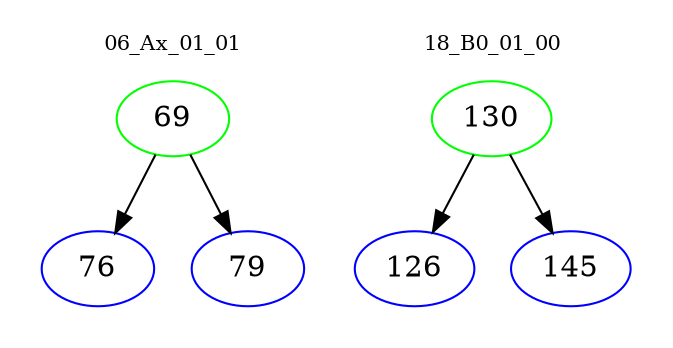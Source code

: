 digraph{
subgraph cluster_0 {
color = white
label = "06_Ax_01_01";
fontsize=10;
T0_69 [label="69", color="green"]
T0_69 -> T0_76 [color="black"]
T0_76 [label="76", color="blue"]
T0_69 -> T0_79 [color="black"]
T0_79 [label="79", color="blue"]
}
subgraph cluster_1 {
color = white
label = "18_B0_01_00";
fontsize=10;
T1_130 [label="130", color="green"]
T1_130 -> T1_126 [color="black"]
T1_126 [label="126", color="blue"]
T1_130 -> T1_145 [color="black"]
T1_145 [label="145", color="blue"]
}
}
